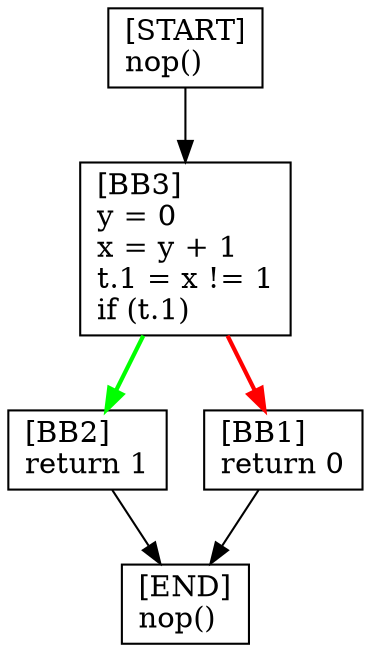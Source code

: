 digraph {
  node [shape=box]
  BB3 [label="[BB3]\ly = 0\lx = y + 1\lt.1 = x != 1\lif (t.1)\l"];
  BB2 [label="[BB2]\lreturn 1\l"];
  END [label="[END]\lnop()\l"];
  START [label="[START]\lnop()\l"];
  BB1 [label="[BB1]\lreturn 0\l"];
  BB2 -> END;
  START -> BB3;
  BB3 -> BB1 [color=red, penwidth=2];
  BB1 -> END;
  BB3 -> BB2 [color=green, penwidth=2];
}
